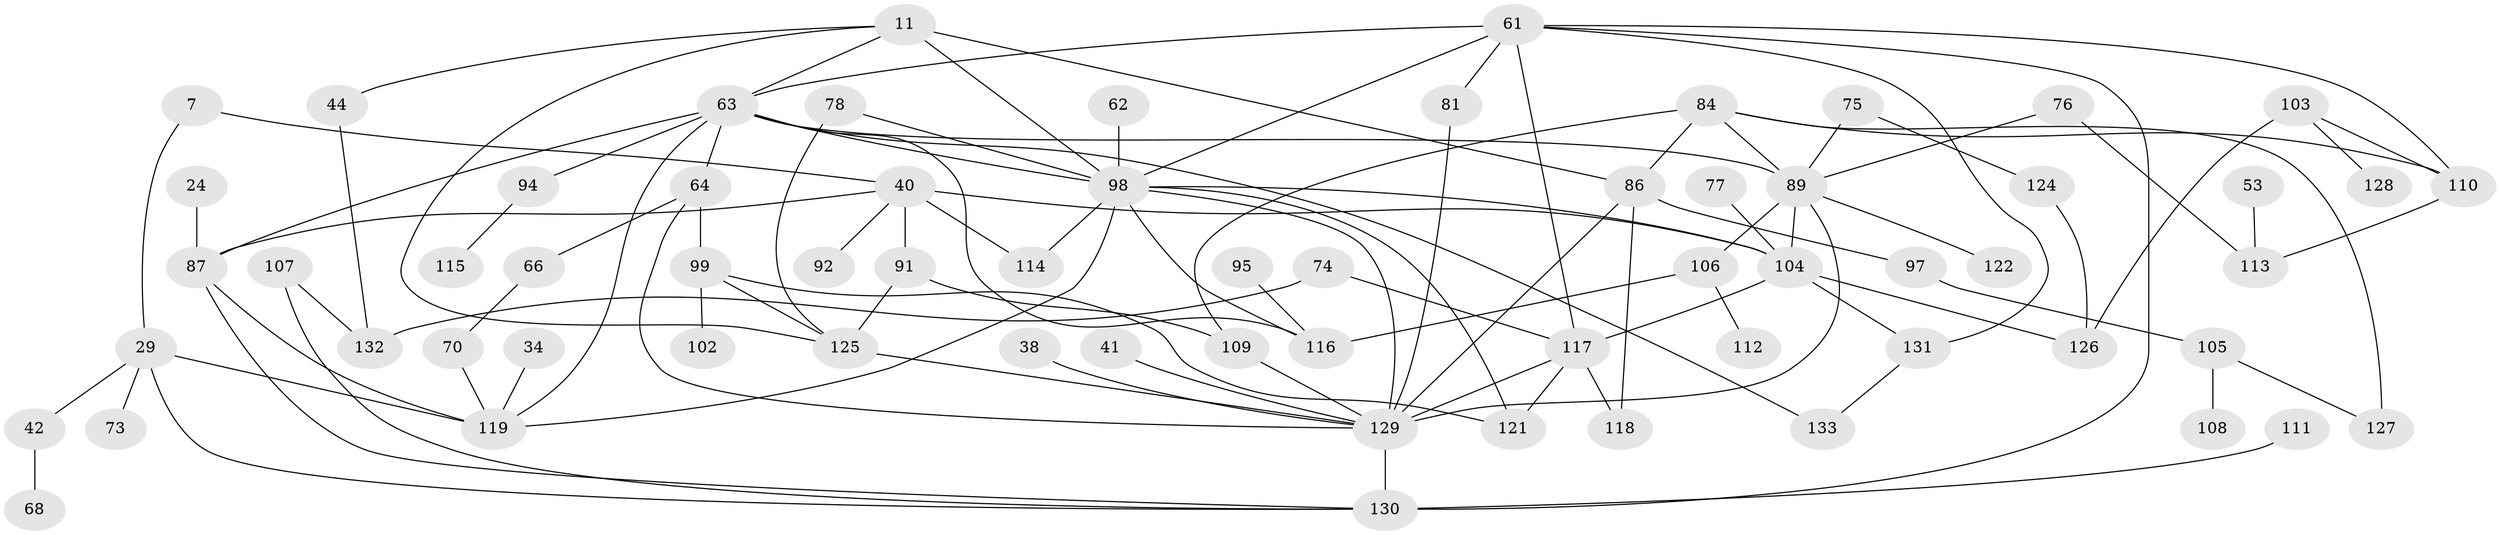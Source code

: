 // original degree distribution, {7: 0.03007518796992481, 5: 0.09022556390977443, 6: 0.022556390977443608, 3: 0.2631578947368421, 2: 0.2932330827067669, 8: 0.022556390977443608, 4: 0.10526315789473684, 1: 0.17293233082706766}
// Generated by graph-tools (version 1.1) at 2025/42/03/09/25 04:42:27]
// undirected, 66 vertices, 104 edges
graph export_dot {
graph [start="1"]
  node [color=gray90,style=filled];
  7;
  11;
  24;
  29 [super="+26"];
  34;
  38;
  40 [super="+10"];
  41;
  42;
  44 [super="+37"];
  53;
  61 [super="+28+52"];
  62;
  63 [super="+32"];
  64 [super="+50+56+35"];
  66;
  68;
  70;
  73;
  74;
  75;
  76 [super="+39"];
  77;
  78;
  81;
  84 [super="+22+46"];
  86 [super="+57+71"];
  87 [super="+33+80"];
  89 [super="+21+82"];
  91;
  92;
  94;
  95;
  97;
  98 [super="+2+19+85+96"];
  99 [super="+88"];
  102;
  103;
  104 [super="+69+100"];
  105;
  106;
  107;
  108;
  109 [super="+54"];
  110 [super="+20"];
  111;
  112;
  113 [super="+25"];
  114 [super="+101"];
  115;
  116 [super="+31"];
  117 [super="+27+47"];
  118 [super="+59"];
  119 [super="+51"];
  121;
  122;
  124;
  125 [super="+123"];
  126 [super="+90"];
  127;
  128;
  129 [super="+49+93+83+120"];
  130 [super="+23+79"];
  131;
  132;
  133;
  7 -- 29;
  7 -- 40;
  11 -- 44 [weight=2];
  11 -- 98 [weight=3];
  11 -- 63;
  11 -- 86;
  11 -- 125;
  24 -- 87;
  29 -- 73;
  29 -- 42;
  29 -- 130;
  29 -- 119 [weight=2];
  34 -- 119;
  38 -- 129;
  40 -- 114 [weight=2];
  40 -- 104 [weight=2];
  40 -- 91;
  40 -- 92;
  40 -- 87 [weight=2];
  41 -- 129;
  42 -- 68;
  44 -- 132;
  53 -- 113;
  61 -- 98 [weight=2];
  61 -- 130 [weight=2];
  61 -- 110;
  61 -- 117 [weight=2];
  61 -- 81;
  61 -- 131;
  61 -- 63;
  62 -- 98;
  63 -- 94;
  63 -- 98;
  63 -- 64 [weight=4];
  63 -- 87;
  63 -- 133;
  63 -- 119;
  63 -- 89 [weight=2];
  63 -- 116;
  64 -- 129;
  64 -- 66;
  64 -- 99;
  66 -- 70;
  70 -- 119;
  74 -- 132;
  74 -- 117;
  75 -- 124;
  75 -- 89;
  76 -- 89;
  76 -- 113;
  77 -- 104;
  78 -- 98;
  78 -- 125;
  81 -- 129;
  84 -- 127;
  84 -- 89;
  84 -- 109;
  84 -- 110;
  84 -- 86 [weight=2];
  86 -- 97;
  86 -- 118;
  86 -- 129 [weight=2];
  87 -- 130;
  87 -- 119;
  89 -- 106;
  89 -- 122;
  89 -- 104 [weight=2];
  89 -- 129;
  91 -- 109;
  91 -- 125;
  94 -- 115;
  95 -- 116;
  97 -- 105;
  98 -- 121;
  98 -- 114;
  98 -- 119 [weight=2];
  98 -- 104 [weight=2];
  98 -- 129 [weight=3];
  98 -- 116;
  99 -- 102;
  99 -- 121;
  99 -- 125;
  103 -- 128;
  103 -- 126 [weight=2];
  103 -- 110;
  104 -- 131;
  104 -- 117;
  104 -- 126;
  105 -- 108;
  105 -- 127;
  106 -- 112;
  106 -- 116;
  107 -- 132;
  107 -- 130;
  109 -- 129;
  110 -- 113 [weight=2];
  111 -- 130;
  117 -- 121;
  117 -- 118;
  117 -- 129 [weight=2];
  124 -- 126;
  125 -- 129 [weight=2];
  129 -- 130;
  131 -- 133;
}

